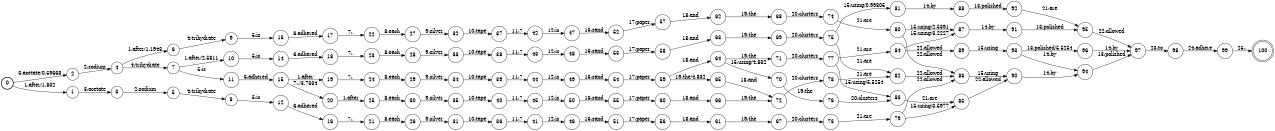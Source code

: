 digraph FST {
rankdir = LR;
size = "8.5,11";
label = "";
center = 1;
orientation = Portrait;
ranksep = "0.4";
nodesep = "0.25";
0 [label = "0", shape = circle, style = bold, fontsize = 14]
	0 -> 1 [label = "1:after/1.832", fontsize = 14];
	0 -> 2 [label = "3:acetate/0.59668", fontsize = 14];
1 [label = "1", shape = circle, style = solid, fontsize = 14]
	1 -> 3 [label = "3:acetate", fontsize = 14];
2 [label = "2", shape = circle, style = solid, fontsize = 14]
	2 -> 4 [label = "2:sodium", fontsize = 14];
3 [label = "3", shape = circle, style = solid, fontsize = 14]
	3 -> 5 [label = "2:sodium", fontsize = 14];
4 [label = "4", shape = circle, style = solid, fontsize = 14]
	4 -> 6 [label = "1:after/1.1943", fontsize = 14];
	4 -> 7 [label = "4:trihydrate", fontsize = 14];
5 [label = "5", shape = circle, style = solid, fontsize = 14]
	5 -> 8 [label = "4:trihydrate", fontsize = 14];
6 [label = "6", shape = circle, style = solid, fontsize = 14]
	6 -> 9 [label = "4:trihydrate", fontsize = 14];
7 [label = "7", shape = circle, style = solid, fontsize = 14]
	7 -> 10 [label = "1:after/2.5811", fontsize = 14];
	7 -> 11 [label = "5:is", fontsize = 14];
8 [label = "8", shape = circle, style = solid, fontsize = 14]
	8 -> 12 [label = "5:is", fontsize = 14];
9 [label = "9", shape = circle, style = solid, fontsize = 14]
	9 -> 13 [label = "5:is", fontsize = 14];
10 [label = "10", shape = circle, style = solid, fontsize = 14]
	10 -> 14 [label = "5:is", fontsize = 14];
11 [label = "11", shape = circle, style = solid, fontsize = 14]
	11 -> 15 [label = "6:adhered", fontsize = 14];
12 [label = "12", shape = circle, style = solid, fontsize = 14]
	12 -> 16 [label = "6:adhered", fontsize = 14];
13 [label = "13", shape = circle, style = solid, fontsize = 14]
	13 -> 17 [label = "6:adhered", fontsize = 14];
14 [label = "14", shape = circle, style = solid, fontsize = 14]
	14 -> 18 [label = "6:adhered", fontsize = 14];
15 [label = "15", shape = circle, style = solid, fontsize = 14]
	15 -> 19 [label = "1:after", fontsize = 14];
	15 -> 20 [label = "7:,/3.7334", fontsize = 14];
16 [label = "16", shape = circle, style = solid, fontsize = 14]
	16 -> 21 [label = "7:,", fontsize = 14];
17 [label = "17", shape = circle, style = solid, fontsize = 14]
	17 -> 22 [label = "7:,", fontsize = 14];
18 [label = "18", shape = circle, style = solid, fontsize = 14]
	18 -> 23 [label = "7:,", fontsize = 14];
19 [label = "19", shape = circle, style = solid, fontsize = 14]
	19 -> 24 [label = "7:,", fontsize = 14];
20 [label = "20", shape = circle, style = solid, fontsize = 14]
	20 -> 25 [label = "1:after", fontsize = 14];
21 [label = "21", shape = circle, style = solid, fontsize = 14]
	21 -> 26 [label = "8:each", fontsize = 14];
22 [label = "22", shape = circle, style = solid, fontsize = 14]
	22 -> 27 [label = "8:each", fontsize = 14];
23 [label = "23", shape = circle, style = solid, fontsize = 14]
	23 -> 28 [label = "8:each", fontsize = 14];
24 [label = "24", shape = circle, style = solid, fontsize = 14]
	24 -> 29 [label = "8:each", fontsize = 14];
25 [label = "25", shape = circle, style = solid, fontsize = 14]
	25 -> 30 [label = "8:each", fontsize = 14];
26 [label = "26", shape = circle, style = solid, fontsize = 14]
	26 -> 31 [label = "9:silver", fontsize = 14];
27 [label = "27", shape = circle, style = solid, fontsize = 14]
	27 -> 32 [label = "9:silver", fontsize = 14];
28 [label = "28", shape = circle, style = solid, fontsize = 14]
	28 -> 33 [label = "9:silver", fontsize = 14];
29 [label = "29", shape = circle, style = solid, fontsize = 14]
	29 -> 34 [label = "9:silver", fontsize = 14];
30 [label = "30", shape = circle, style = solid, fontsize = 14]
	30 -> 35 [label = "9:silver", fontsize = 14];
31 [label = "31", shape = circle, style = solid, fontsize = 14]
	31 -> 36 [label = "10:tape", fontsize = 14];
32 [label = "32", shape = circle, style = solid, fontsize = 14]
	32 -> 37 [label = "10:tape", fontsize = 14];
33 [label = "33", shape = circle, style = solid, fontsize = 14]
	33 -> 38 [label = "10:tape", fontsize = 14];
34 [label = "34", shape = circle, style = solid, fontsize = 14]
	34 -> 39 [label = "10:tape", fontsize = 14];
35 [label = "35", shape = circle, style = solid, fontsize = 14]
	35 -> 40 [label = "10:tape", fontsize = 14];
36 [label = "36", shape = circle, style = solid, fontsize = 14]
	36 -> 41 [label = "11:7", fontsize = 14];
37 [label = "37", shape = circle, style = solid, fontsize = 14]
	37 -> 42 [label = "11:7", fontsize = 14];
38 [label = "38", shape = circle, style = solid, fontsize = 14]
	38 -> 43 [label = "11:7", fontsize = 14];
39 [label = "39", shape = circle, style = solid, fontsize = 14]
	39 -> 44 [label = "11:7", fontsize = 14];
40 [label = "40", shape = circle, style = solid, fontsize = 14]
	40 -> 45 [label = "11:7", fontsize = 14];
41 [label = "41", shape = circle, style = solid, fontsize = 14]
	41 -> 46 [label = "12:is", fontsize = 14];
42 [label = "42", shape = circle, style = solid, fontsize = 14]
	42 -> 47 [label = "12:is", fontsize = 14];
43 [label = "43", shape = circle, style = solid, fontsize = 14]
	43 -> 48 [label = "12:is", fontsize = 14];
44 [label = "44", shape = circle, style = solid, fontsize = 14]
	44 -> 49 [label = "12:is", fontsize = 14];
45 [label = "45", shape = circle, style = solid, fontsize = 14]
	45 -> 50 [label = "12:is", fontsize = 14];
46 [label = "46", shape = circle, style = solid, fontsize = 14]
	46 -> 51 [label = "16:sand", fontsize = 14];
47 [label = "47", shape = circle, style = solid, fontsize = 14]
	47 -> 52 [label = "16:sand", fontsize = 14];
48 [label = "48", shape = circle, style = solid, fontsize = 14]
	48 -> 53 [label = "16:sand", fontsize = 14];
49 [label = "49", shape = circle, style = solid, fontsize = 14]
	49 -> 54 [label = "16:sand", fontsize = 14];
50 [label = "50", shape = circle, style = solid, fontsize = 14]
	50 -> 55 [label = "16:sand", fontsize = 14];
51 [label = "51", shape = circle, style = solid, fontsize = 14]
	51 -> 56 [label = "17:paper", fontsize = 14];
52 [label = "52", shape = circle, style = solid, fontsize = 14]
	52 -> 57 [label = "17:paper", fontsize = 14];
53 [label = "53", shape = circle, style = solid, fontsize = 14]
	53 -> 58 [label = "17:paper", fontsize = 14];
54 [label = "54", shape = circle, style = solid, fontsize = 14]
	54 -> 59 [label = "17:paper", fontsize = 14];
55 [label = "55", shape = circle, style = solid, fontsize = 14]
	55 -> 60 [label = "17:paper", fontsize = 14];
56 [label = "56", shape = circle, style = solid, fontsize = 14]
	56 -> 61 [label = "18:and", fontsize = 14];
57 [label = "57", shape = circle, style = solid, fontsize = 14]
	57 -> 62 [label = "18:and", fontsize = 14];
58 [label = "58", shape = circle, style = solid, fontsize = 14]
	58 -> 63 [label = "18:and", fontsize = 14];
59 [label = "59", shape = circle, style = solid, fontsize = 14]
	59 -> 64 [label = "18:and", fontsize = 14];
	59 -> 65 [label = "19:the/4.832", fontsize = 14];
60 [label = "60", shape = circle, style = solid, fontsize = 14]
	60 -> 66 [label = "18:and", fontsize = 14];
61 [label = "61", shape = circle, style = solid, fontsize = 14]
	61 -> 67 [label = "19:the", fontsize = 14];
62 [label = "62", shape = circle, style = solid, fontsize = 14]
	62 -> 68 [label = "19:the", fontsize = 14];
63 [label = "63", shape = circle, style = solid, fontsize = 14]
	63 -> 69 [label = "19:the", fontsize = 14];
64 [label = "64", shape = circle, style = solid, fontsize = 14]
	64 -> 70 [label = "15:using/4.832", fontsize = 14];
	64 -> 71 [label = "19:the", fontsize = 14];
65 [label = "65", shape = circle, style = solid, fontsize = 14]
	65 -> 72 [label = "18:and", fontsize = 14];
66 [label = "66", shape = circle, style = solid, fontsize = 14]
	66 -> 72 [label = "19:the", fontsize = 14];
67 [label = "67", shape = circle, style = solid, fontsize = 14]
	67 -> 73 [label = "20:clusters", fontsize = 14];
68 [label = "68", shape = circle, style = solid, fontsize = 14]
	68 -> 74 [label = "20:clusters", fontsize = 14];
69 [label = "69", shape = circle, style = solid, fontsize = 14]
	69 -> 75 [label = "20:clusters", fontsize = 14];
70 [label = "70", shape = circle, style = solid, fontsize = 14]
	70 -> 76 [label = "19:the", fontsize = 14];
71 [label = "71", shape = circle, style = solid, fontsize = 14]
	71 -> 77 [label = "20:clusters", fontsize = 14];
72 [label = "72", shape = circle, style = solid, fontsize = 14]
	72 -> 78 [label = "20:clusters", fontsize = 14];
73 [label = "73", shape = circle, style = solid, fontsize = 14]
	73 -> 79 [label = "21:are", fontsize = 14];
74 [label = "74", shape = circle, style = solid, fontsize = 14]
	74 -> 80 [label = "21:are", fontsize = 14];
75 [label = "75", shape = circle, style = solid, fontsize = 14]
	75 -> 81 [label = "15:using/0.99805", fontsize = 14];
	75 -> 82 [label = "21:are", fontsize = 14];
76 [label = "76", shape = circle, style = solid, fontsize = 14]
	76 -> 83 [label = "20:clusters", fontsize = 14];
77 [label = "77", shape = circle, style = solid, fontsize = 14]
	77 -> 83 [label = "15:using/5.5254", fontsize = 14];
	77 -> 84 [label = "21:are", fontsize = 14];
78 [label = "78", shape = circle, style = solid, fontsize = 14]
	78 -> 82 [label = "21:are", fontsize = 14];
79 [label = "79", shape = circle, style = solid, fontsize = 14]
	79 -> 85 [label = "15:using/3.5977", fontsize = 14];
	79 -> 86 [label = "22:allowed", fontsize = 14];
80 [label = "80", shape = circle, style = solid, fontsize = 14]
	80 -> 87 [label = "15:using/2.5391", fontsize = 14];
	80 -> 86 [label = "22:allowed", fontsize = 14];
81 [label = "81", shape = circle, style = solid, fontsize = 14]
	81 -> 88 [label = "14:by", fontsize = 14];
82 [label = "82", shape = circle, style = solid, fontsize = 14]
	82 -> 86 [label = "22:allowed", fontsize = 14];
83 [label = "83", shape = circle, style = solid, fontsize = 14]
	83 -> 85 [label = "21:are", fontsize = 14];
84 [label = "84", shape = circle, style = solid, fontsize = 14]
	84 -> 87 [label = "15:using/3.2227", fontsize = 14];
	84 -> 89 [label = "22:allowed", fontsize = 14];
85 [label = "85", shape = circle, style = solid, fontsize = 14]
	85 -> 90 [label = "22:allowed", fontsize = 14];
86 [label = "86", shape = circle, style = solid, fontsize = 14]
	86 -> 90 [label = "15:using", fontsize = 14];
87 [label = "87", shape = circle, style = solid, fontsize = 14]
	87 -> 91 [label = "14:by", fontsize = 14];
88 [label = "88", shape = circle, style = solid, fontsize = 14]
	88 -> 92 [label = "13:polished", fontsize = 14];
89 [label = "89", shape = circle, style = solid, fontsize = 14]
	89 -> 93 [label = "15:using", fontsize = 14];
90 [label = "90", shape = circle, style = solid, fontsize = 14]
	90 -> 94 [label = "14:by", fontsize = 14];
91 [label = "91", shape = circle, style = solid, fontsize = 14]
	91 -> 95 [label = "13:polished", fontsize = 14];
92 [label = "92", shape = circle, style = solid, fontsize = 14]
	92 -> 95 [label = "21:are", fontsize = 14];
93 [label = "93", shape = circle, style = solid, fontsize = 14]
	93 -> 96 [label = "13:polished/5.5254", fontsize = 14];
	93 -> 94 [label = "14:by", fontsize = 14];
94 [label = "94", shape = circle, style = solid, fontsize = 14]
	94 -> 97 [label = "13:polished", fontsize = 14];
95 [label = "95", shape = circle, style = solid, fontsize = 14]
	95 -> 97 [label = "22:allowed", fontsize = 14];
96 [label = "96", shape = circle, style = solid, fontsize = 14]
	96 -> 97 [label = "14:by", fontsize = 14];
97 [label = "97", shape = circle, style = solid, fontsize = 14]
	97 -> 98 [label = "23:to", fontsize = 14];
98 [label = "98", shape = circle, style = solid, fontsize = 14]
	98 -> 99 [label = "24:adhere", fontsize = 14];
99 [label = "99", shape = circle, style = solid, fontsize = 14]
	99 -> 100 [label = "25:.", fontsize = 14];
100 [label = "100", shape = doublecircle, style = solid, fontsize = 14]
}
